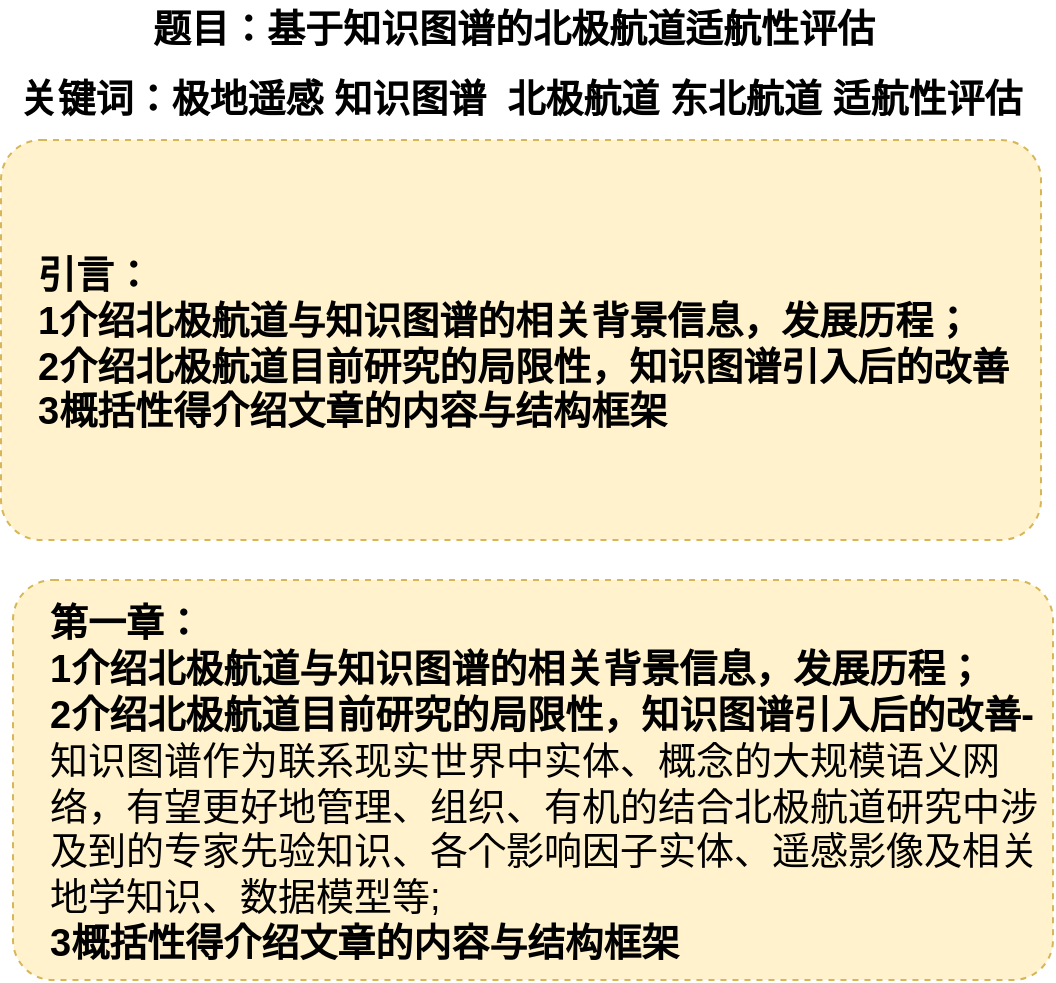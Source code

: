 <mxfile version="21.1.4" type="github">
  <diagram name="第 1 页" id="fLHI8q8jEvmg70LVfnAi">
    <mxGraphModel dx="894" dy="730" grid="1" gridSize="10" guides="1" tooltips="1" connect="1" arrows="1" fold="1" page="1" pageScale="1" pageWidth="827" pageHeight="1169" math="0" shadow="0">
      <root>
        <mxCell id="0" />
        <mxCell id="1" parent="0" />
        <mxCell id="tMlSYUvqDikguycu4a48-1" value="" style="rounded=1;whiteSpace=wrap;html=1;dashed=1;fillColor=#fff2cc;strokeColor=#d6b656;arcSize=10;" parent="1" vertex="1">
          <mxGeometry x="157.5" y="80" width="520" height="200" as="geometry" />
        </mxCell>
        <mxCell id="tMlSYUvqDikguycu4a48-2" value="&lt;b style=&quot;font-size: 19px;&quot;&gt;题目：基于知识图谱的北极航道适航性评估&lt;/b&gt;" style="text;html=1;strokeColor=none;fillColor=none;align=center;verticalAlign=middle;whiteSpace=wrap;rounded=0;fontSize=19;" parent="1" vertex="1">
          <mxGeometry x="199" y="10" width="430" height="30" as="geometry" />
        </mxCell>
        <mxCell id="tMlSYUvqDikguycu4a48-3" value="&lt;b style=&quot;font-size: 19px;&quot;&gt;关键词：极地遥感 知识图谱&amp;nbsp; 北极航道 东北航道 适航性评估&lt;/b&gt;" style="text;html=1;strokeColor=none;fillColor=none;align=center;verticalAlign=middle;whiteSpace=wrap;rounded=0;fontSize=19;" parent="1" vertex="1">
          <mxGeometry x="160" y="45" width="515" height="30" as="geometry" />
        </mxCell>
        <mxCell id="tMlSYUvqDikguycu4a48-7" value="&lt;b style=&quot;font-size: 19px;&quot;&gt;引言：&lt;br&gt;1介绍北极航道与知识图谱的相关背景信息，发展历程；&lt;br&gt;2介绍北极航道目前研究的局限性，知识图谱引入后的改善&lt;/b&gt;&lt;br&gt;&lt;b&gt;3概括性得介绍文章的内容与结构框架&lt;/b&gt;" style="text;html=1;strokeColor=none;fillColor=none;align=left;verticalAlign=middle;whiteSpace=wrap;rounded=0;fontSize=19;" parent="1" vertex="1">
          <mxGeometry x="173.5" y="87" width="500" height="190" as="geometry" />
        </mxCell>
        <mxCell id="tMlSYUvqDikguycu4a48-8" value="" style="rounded=1;whiteSpace=wrap;html=1;dashed=1;fillColor=#fff2cc;strokeColor=#d6b656;arcSize=10;" parent="1" vertex="1">
          <mxGeometry x="163.5" y="300" width="520" height="200" as="geometry" />
        </mxCell>
        <mxCell id="tMlSYUvqDikguycu4a48-9" value="&lt;b style=&quot;font-size: 19px;&quot;&gt;第一章：&lt;br&gt;1介绍北极航道与知识图谱的相关背景信息，发展历程；&lt;br&gt;2介绍北极航道目前研究的局限性，知识图谱引入后的改善-&lt;/b&gt;知识图谱作为联系现实世界中实体、概念的大规模语义网络，有望更好地管理、组织、有机的结合北极航道研究中涉及到的专家先验知识、各个影响因子实体、遥感影像及相关地学知识、数据模型等;&lt;br&gt;&lt;b&gt;3概括性得介绍文章的内容与结构框架&lt;/b&gt;" style="text;html=1;strokeColor=none;fillColor=none;align=left;verticalAlign=middle;whiteSpace=wrap;rounded=0;fontSize=19;" parent="1" vertex="1">
          <mxGeometry x="179.5" y="307" width="500" height="190" as="geometry" />
        </mxCell>
      </root>
    </mxGraphModel>
  </diagram>
</mxfile>
